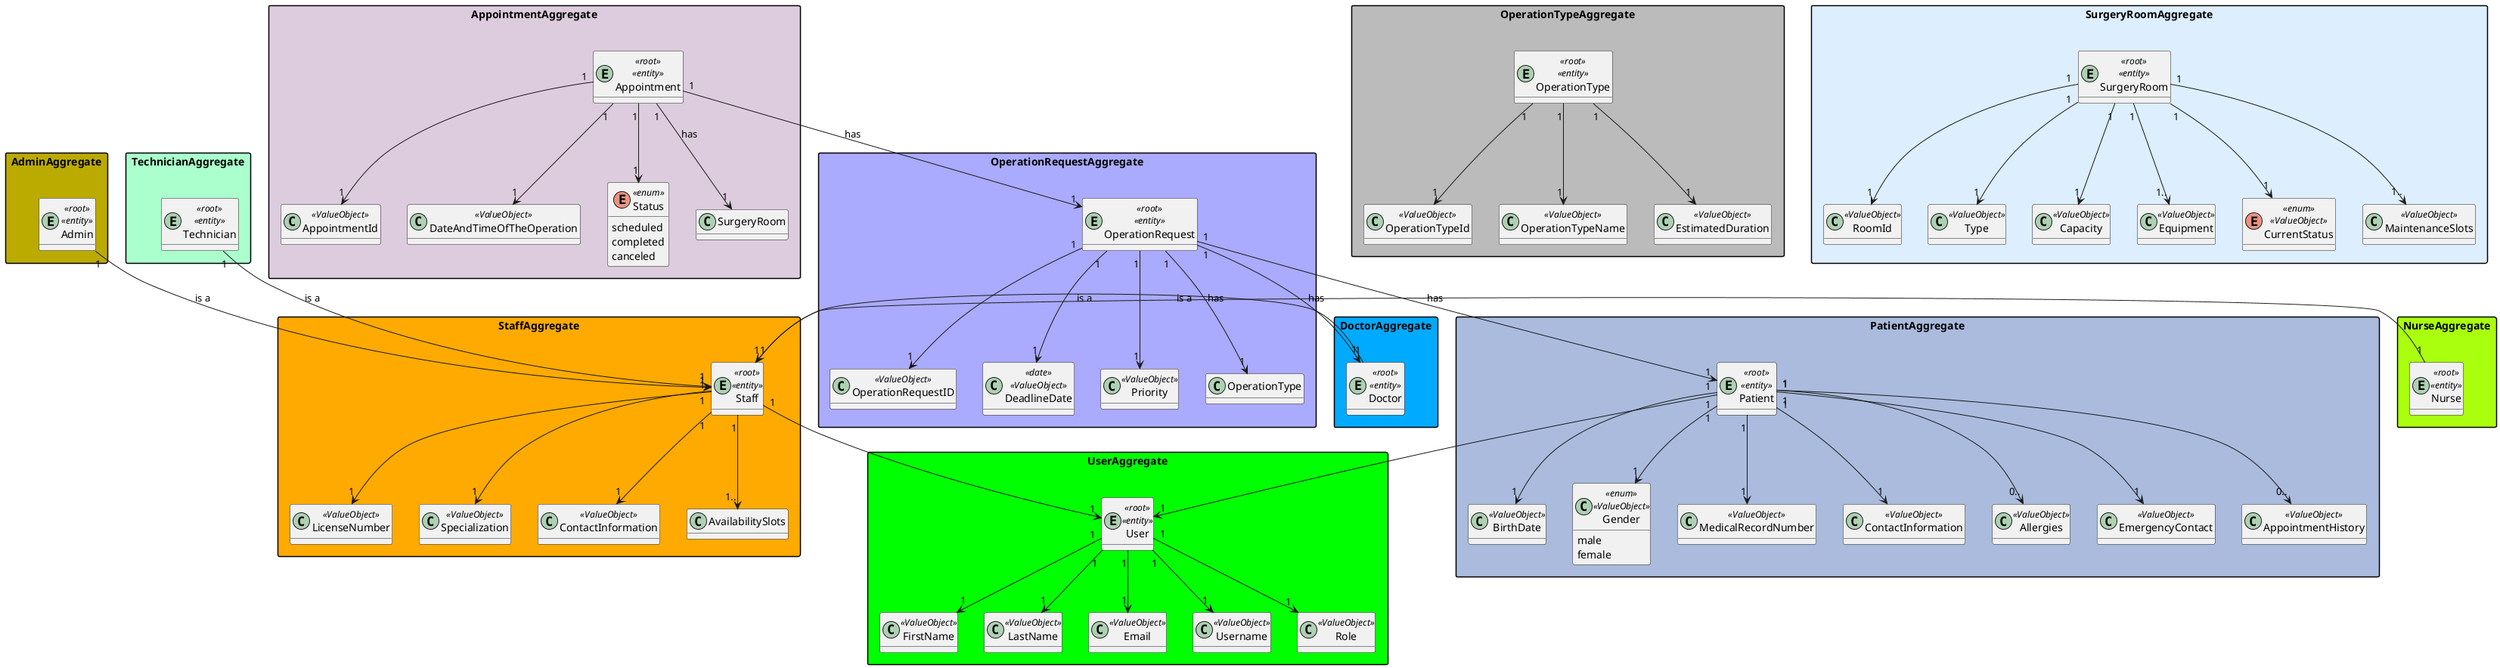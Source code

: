 @startuml

skinparam packageStyle rectangle
skinparam package {
    BackgroundColor #ffffff
    BorderColor #000000
}

hide methods

package UserAggregate #00ff00 {
    entity User <<root>> <<entity>> {}

    class FirstName <<ValueObject>> {}
    class LastName <<ValueObject>> {}
    class Email <<ValueObject>> {}
    class Username <<ValueObject>> {}
    class Role <<ValueObject>> {}

    User "1" --> "1" FirstName 
    User "1" --> "1" LastName 
    User "1" --> "1" Email 
    User "1" --> "1" Username
    User "1" --> "1" Role 
}

package StaffAggregate #ffaa00 {
    entity Staff <<root>> <<entity>> {}

    class LicenseNumber <<ValueObject>> {}
    class Specialization <<ValueObject>> {}  /' needs to be checked if its value '/
    class ContactInformation <<ValueObject>> {}
    class AvailabilitySlots {} /' ???? '/

    Staff "1" --> "1" User
    Staff "1" --> "1" LicenseNumber
    Staff "1" --> "1" Specialization
    Staff "1" --> "1" ContactInformation
    Staff "1" --> "1.." AvailabilitySlots
}

package PatientAggregate #aabbdd {
    entity Patient <<root>> <<entity>> {}

    class BirthDate <<ValueObject>> {}
    class Gender <<enum>> <<ValueObject>> {
        male 
        female
    }
    class MedicalRecordNumber <<ValueObject>> {}
    class ContactInformation <<ValueObject>> {} /' Repeated class '/
    class Allergies <<ValueObject>> {}
    class EmergencyContact <<ValueObject>> {}
    class AppointmentHistory <<ValueObject>> {} /' ????? '/

    Patient "1" --> "1" User 
    Patient "1" --> "1" BirthDate 
    Patient "1" --> "1" Gender 
    Patient "1" --> "1" MedicalRecordNumber 
    Patient "1" --> "1" ContactInformation 
    Patient "1" --> "0.." Allergies
    Patient "1" --> "1" EmergencyContact
    Patient "1" --> "0.." AppointmentHistory 
}


package DoctorAggregate #00aaff {
    entity Doctor <<root>> <<entity>> {}

    Doctor "1" -> "1" Staff : is a 
}

package NurseAggregate #aaff0f {
    entity Nurse <<root>> <<entity>> {}

    Nurse "1" -> "1" Staff : is a
}

package AdminAggregate #bbaa00 {
    entity Admin <<root>> <<entity>> {}

    Admin "1" --> "1" Staff : is a
}

package TechnicianAggregate #aaffcc {
    entity Technician <<root>> <<entity>> {}

    Technician "1" --> "1" Staff : is a
}


package OperationRequestAggregate #aaaaff {
    entity OperationRequest <<root>> <<entity>> {}

    class OperationRequestID <<ValueObject>> {}
    class DeadlineDate <<date>> <<ValueObject>> {}
    class Priority <<ValueObject>> {}

    OperationRequest "1" --> "1" Doctor : has 
    OperationRequest "1" --> "1" Patient : has 
    OperationRequest "1" --> "1" OperationType : has 
    OperationRequest "1" --> "1" OperationRequestID 
    OperationRequest "1" --> "1" DeadlineDate
    OperationRequest "1" --> "1" Priority    
}


package OperationTypeAggregate #bbbbbb {
    entity OperationType <<root>> <<entity>> {}

    class OperationTypeId <<ValueObject>> {}
    class OperationTypeName <<ValueObject>> {}
    class EstimatedDuration <<ValueObject>> {}

    OperationType "1" --> "1" OperationTypeId
    OperationType "1" --> "1" OperationTypeName
    OperationType "1" --> "1" EstimatedDuration
}


package AppointmentAggregate #ddccdd {
    entity Appointment <<root>> <<entity>> {}

    class AppointmentId <<ValueObject>> {}
    class DateAndTimeOfTheOperation <<ValueObject>> {}
    enum Status <<enum>> {
        scheduled
        completed
        canceled
    }

    Appointment "1" --> "1" OperationRequest : has 
    Appointment "1" --> "1" SurgeryRoom : has 
    Appointment "1" --> "1" AppointmentId
    Appointment "1" --> "1" DateAndTimeOfTheOperation 
    Appointment "1" --> "1" Status 
}


package SurgeryRoomAggregate #ddeeff {
    entity SurgeryRoom <<root>> <<entity>> {}

    class RoomId <<ValueObject>> {}
    class Type <<ValueObject>> {}
    class Capacity <<ValueObject>> {}
    class Equipment <<ValueObject>> {}
    enum CurrentStatus <<enum>> <<ValueObject>> {}
    class MaintenanceSlots <<ValueObject>> {} /' ???? '/

    SurgeryRoom "1" --> "1" RoomId
    SurgeryRoom "1" --> "1" Type
    SurgeryRoom "1" --> "1" Capacity
    SurgeryRoom "1" --> "1.." Equipment
    SurgeryRoom "1" --> "1" CurrentStatus
    SurgeryRoom "1" --> "1.." MaintenanceSlots 
}

@enduml
